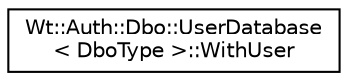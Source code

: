 digraph "Graphical Class Hierarchy"
{
 // LATEX_PDF_SIZE
  edge [fontname="Helvetica",fontsize="10",labelfontname="Helvetica",labelfontsize="10"];
  node [fontname="Helvetica",fontsize="10",shape=record];
  rankdir="LR";
  Node0 [label="Wt::Auth::Dbo::UserDatabase\l\< DboType \>::WithUser",height=0.2,width=0.4,color="black", fillcolor="white", style="filled",URL="$structWt_1_1Auth_1_1Dbo_1_1UserDatabase_1_1WithUser.html",tooltip=" "];
}
